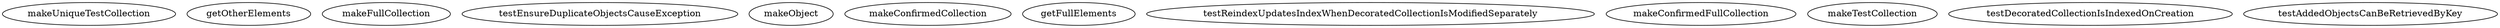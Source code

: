 digraph G {
makeUniqueTestCollection;
getOtherElements;
makeFullCollection;
testEnsureDuplicateObjectsCauseException;
makeObject;
makeConfirmedCollection;
getFullElements;
testReindexUpdatesIndexWhenDecoratedCollectionIsModifiedSeparately;
makeConfirmedFullCollection;
makeTestCollection;
testDecoratedCollectionIsIndexedOnCreation;
testAddedObjectsCanBeRetrievedByKey;
}